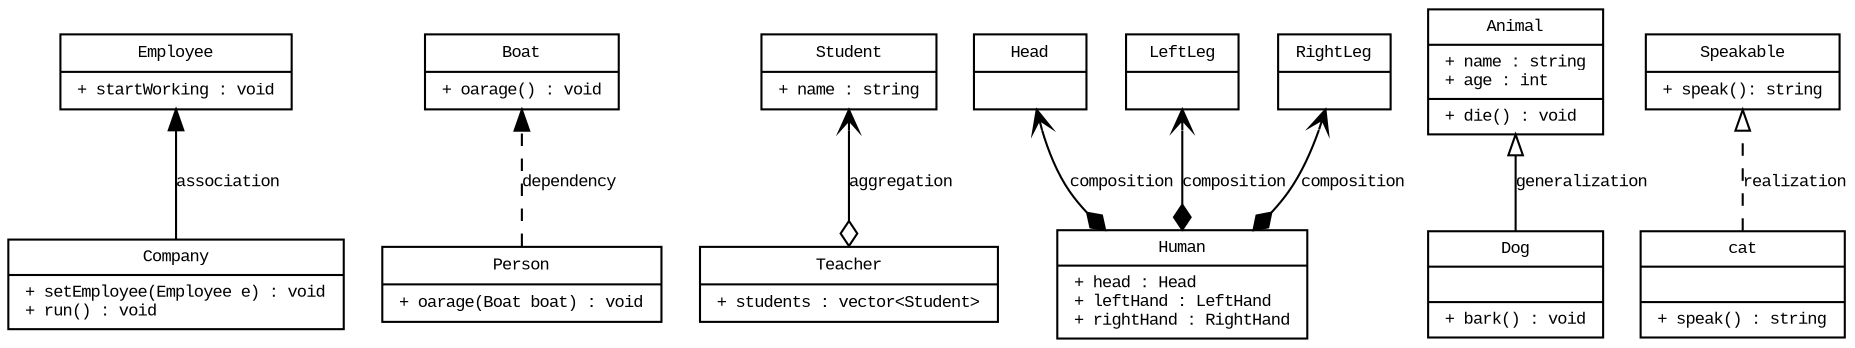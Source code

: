 #graphviz
#dot  <filename> -Tpng -o <filename.png>

digraph G 
{
    fontname = "Courier New"
    fontsize = 8

    node 
	[
            fontname = "Courier New"
            fontsize = 8
            shape = "record"
    ]
	
    #top->bottom
    rankdir=BT;

    edge 
	[
            fontname = "Courier New"
            fontsize = 8
    ]

    ##########################################################################################################################################
    #association 关联关系
    #概念：表示类与类之间的联接,它使一个类知道另一个类的属性和方法，这种关系比依赖更强、不存在依赖关系的偶然性、关系也不是临时性的，一般是长期性的，在程序中被关联类B以类属性的形式出现在关联类A中，也可能是关联类A引用了一个类型为被关联类B的全局变量
    
    #表示方法：实线箭头，类A指向类B

    #example:
    #
    #class Employee
    #{
    #public:
    #    void startWorking();
    #};
    #
	#class Company
	#{
	#private:
	#	 Employee employee_;
	#public:
    #    void setEmployee(Employee employee)
    #    {
    #        employee_ = employee;
    #    }
	#	 //公司运作    
	#	 void run()
	#	 {
	#	     employee.startWorking();
	#	 }
	#};
    
    Employee 
	[
            label = "{Employee|+ startWorking : void\l}"
    ]

    Company 
	[
            label = "{Company|+ setEmployee(Employee e) : void\l+ run() : void\l}"
    ]

	Company -> Employee [label=association arrowhead=normal]
    ##########################################################################################################################################

    ##########################################################################################################################################
    #dependency  依赖关系
    #概念：是一种使用的关系，即一个类的实现需要另一个类的协助，所以要尽量不使用双向的互相依赖，在程序中一般表现为类A中的方法需要类B的实例作为其参数或者变量，而类A本身并不需要引用类B的实例作为其成员变量。
    
    ##表示方法：虚线箭头，类A指向类B

    #example:
    #
    #class Boat
    #{
    #public:
    #    void oarage();
    #};   
    # 
    #class Person
    #{
    #public:
    #    //划船
    #    void oarage(Boat boat)
    #    {
    #        boat.oarage();
    #    }
    #};

    Person
	[
            label = "{Person|+ oarage(Boat boat) : void\l}"
    ]

    Boat 
	[
            label = "{Boat|+ oarage() : void\l}"
    ]

	Person -> Boat [label=dependency rowhead=normal style=dashed]
    ##########################################################################################################################################
    
    ##########################################################################################################################################
    #aggregation 聚合关系
    #概念：聚合关联关系的一种特例，是强的关联关系。聚合是整体和个体之间的关系，即has-a的关系，整体与个体可以具有各自的生命周期，部分可以属于多个整体对象，也可以为多个整体对象共享。程序中聚合和关联关系是一致的，只能从语义级别来区分；

    #表示方法：尾部为空心菱形的实线箭头（也可以没箭头），类A指向类B

    #example:
    #
    #class Student
    #{
    #    string name;
    #};   
    # 
    #class Teacher
    #{
    #	std::vector<Student> students_;
    #};
    
	Student
	[
            label = "{Student|+ name : string\l}"
    ]

    Teacher 
	[
            label = "{Teacher|+ students : vector\<Student\>\l}"
    ]

	Teacher -> Student[label=aggregation dir=both arrowhead=open arrowtail=ediamond]
    ##########################################################################################################################################

    ##########################################################################################################################################
    #composition 组合关系
    #概念：组合也是关联关系的一种特例。组合是一种整体与部分的关系，即contains-a的关系，比聚合更强。部分与整体的生命周期一致，整体的生命周期结束也就意味着部分的生命周期结束，组合关系不能共享。程序中组合和关联关系是一致的，只能从语义级别来区分。

    #表示方法：尾部为实心菱形的实现箭头（也可以没箭头），类A指向类B
    
    #example:
    #
    #class Head {};
    #
    #class LeftLeg {}; 
    #
    #class RightLeg {}; 
    #
    #class Human
    #{
    #	Head head_;
    #	LeftHand leftHand_;
    #	RightHand rightHand_;
    #};

	Head [label = "{Head|}"]
	LeftLeg [label = "{LeftLeg|}"]
	RightLeg [label = "{RightLeg|}"]
    
	Human
	[
        label = "{Human|+ head : Head\l+ leftHand : LeftHand\l+ rightHand : RightHand}"
    ]

	Human -> Head [label=composition dir=both arrowhead=open arrowtail=diamond]
	Human -> LeftLeg [label=composition dir=both arrowhead=open arrowtail=diamond]
	Human -> RightLeg [label=composition dir=both arrowhead=open arrowtail=diamond]
    ##########################################################################################################################################

    ##########################################################################################################################################
    #generalization  泛化
    #概念：泛化是一种一般与特殊、一般与具体之间关系的描述，具体描述建立在一般描述的基础之上，并对其进行了扩展。在程序中是通过继承类实现的。比如狗是对动物的具体描述，在面向对象设计的时候一般把狗设计为动物的子类。

    #表示方法：空心三角形箭头的实线，子类指向父类

    #example:
    #
    #class Animal
    #{
	#public:
    #    string name;
    #    int age;
    #    void die();
    #};
    #
    #class Dog : public Animal
    #{
    #public:
    #    void bark();
    #}; 
    #

	Animal 
	[
	    label = "{Animal|+ name : string\l+ age : int\l|+ die() : void\l}"
	]

	Dog 
	[
	    label = "{Dog||+ bark() : void\l}"
	]

    Dog -> Animal [label=generalization arrowhead=empty]
    ##########################################################################################################################################

    ##########################################################################################################################################
    #realization 实现
    #概念：实现是一种类与接口的关系，表示类是接口所有特征和行为的实现，在程序中一般通过类实现接口来描述

    #表示方法：空心三角形箭头的虚线，实现类指向接口

    #example:
    #
    #class Speakable
    #{
	#public:
    #    virtual string speak() = 0;
    #};
    #
    #class Cat : public Speakable
    #{
	#public:
    #    string speak();
    #};

	Speakable
	[
	    label = "{Speakable|+ speak(): string\l}"
	]

	Cat 
	[
	    label = "{cat||+ speak() : string\l}"
	]

    Cat -> Speakable[label=realization arrowhead=empty style=dashed]
    ##########################################################################################################################################

}
